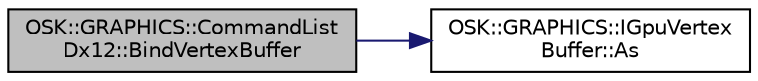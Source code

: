 digraph "OSK::GRAPHICS::CommandListDx12::BindVertexBuffer"
{
 // LATEX_PDF_SIZE
  edge [fontname="Helvetica",fontsize="10",labelfontname="Helvetica",labelfontsize="10"];
  node [fontname="Helvetica",fontsize="10",shape=record];
  rankdir="LR";
  Node1 [label="OSK::GRAPHICS::CommandList\lDx12::BindVertexBuffer",height=0.2,width=0.4,color="black", fillcolor="grey75", style="filled", fontcolor="black",tooltip="Establece el vertex buffer que se va a usar en los próximos renderizados."];
  Node1 -> Node2 [color="midnightblue",fontsize="10",style="solid",fontname="Helvetica"];
  Node2 [label="OSK::GRAPHICS::IGpuVertex\lBuffer::As",height=0.2,width=0.4,color="black", fillcolor="white", style="filled",URL="$class_o_s_k_1_1_g_r_a_p_h_i_c_s_1_1_i_gpu_vertex_buffer.html#a33bc8c6062a92079aec9d14eee48b832",tooltip=" "];
}
